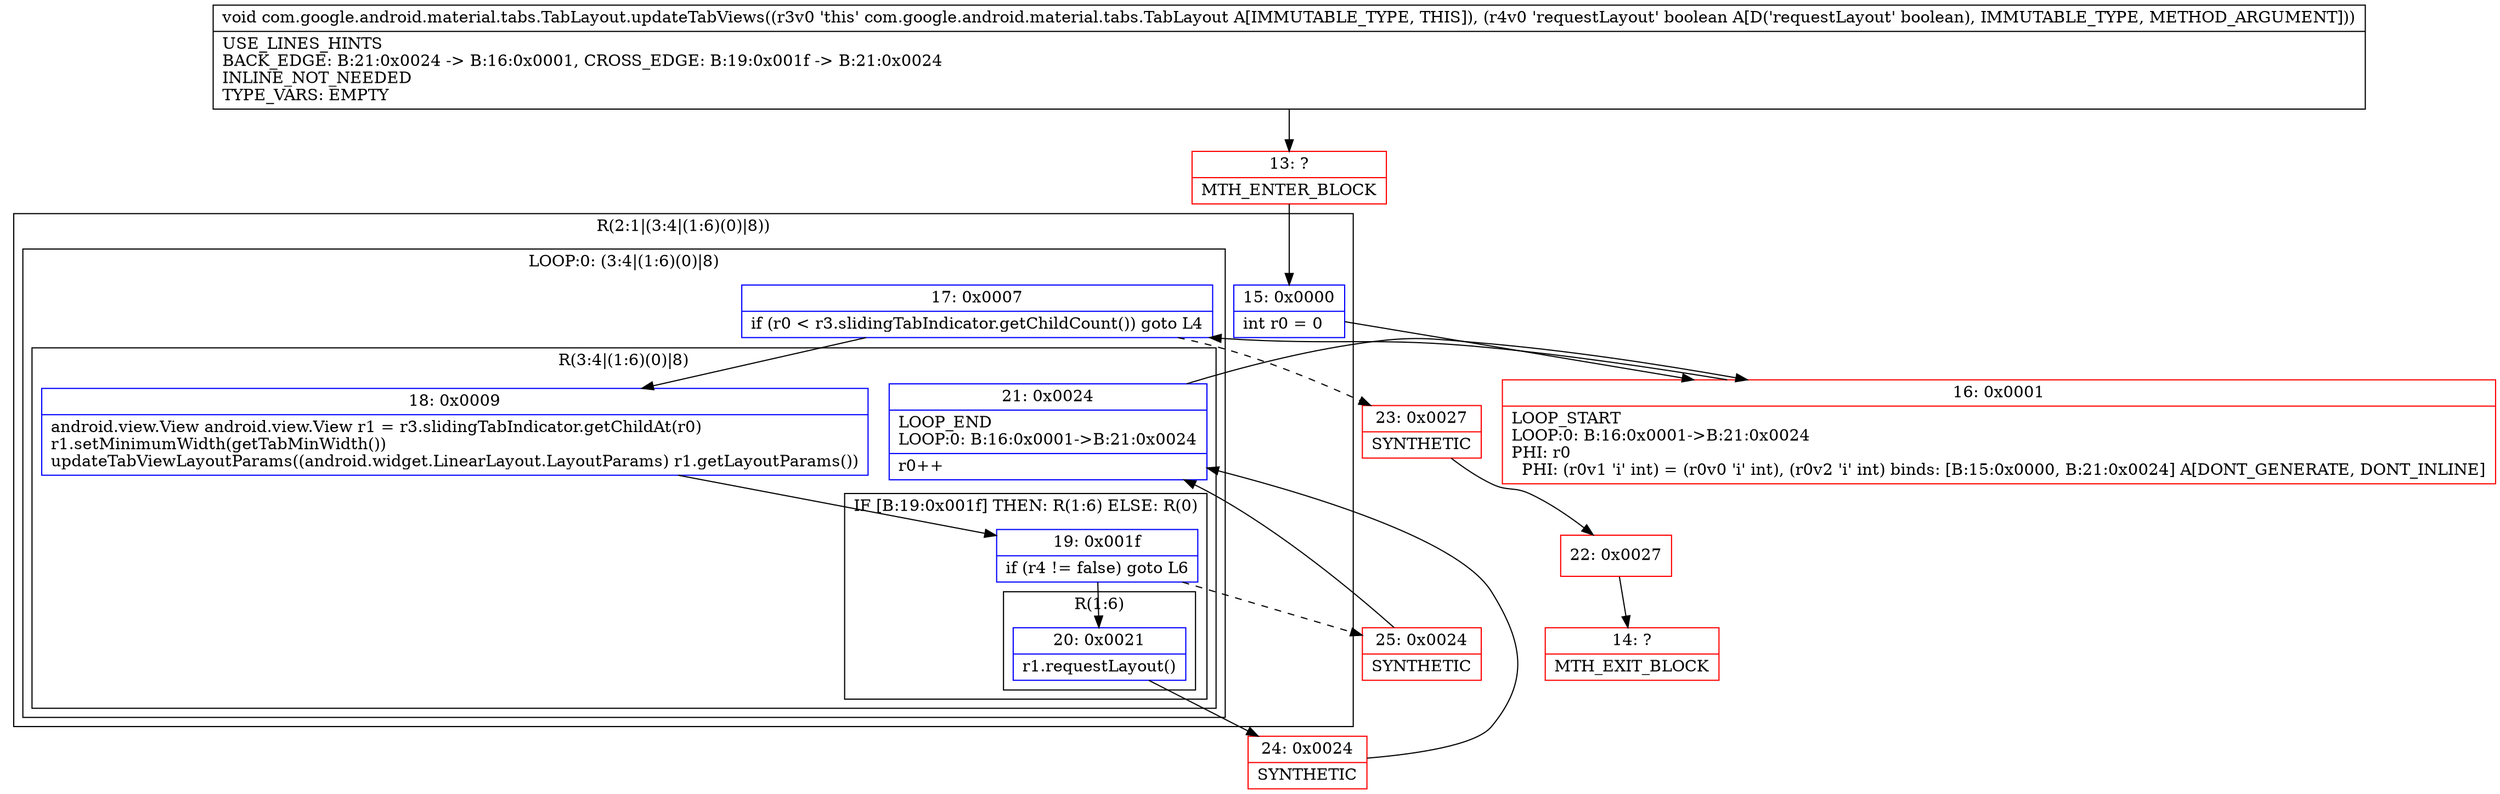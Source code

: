 digraph "CFG forcom.google.android.material.tabs.TabLayout.updateTabViews(Z)V" {
subgraph cluster_Region_2036151534 {
label = "R(2:1|(3:4|(1:6)(0)|8))";
node [shape=record,color=blue];
Node_15 [shape=record,label="{15\:\ 0x0000|int r0 = 0\l}"];
subgraph cluster_LoopRegion_1806256187 {
label = "LOOP:0: (3:4|(1:6)(0)|8)";
node [shape=record,color=blue];
Node_17 [shape=record,label="{17\:\ 0x0007|if (r0 \< r3.slidingTabIndicator.getChildCount()) goto L4\l}"];
subgraph cluster_Region_482629711 {
label = "R(3:4|(1:6)(0)|8)";
node [shape=record,color=blue];
Node_18 [shape=record,label="{18\:\ 0x0009|android.view.View android.view.View r1 = r3.slidingTabIndicator.getChildAt(r0)\lr1.setMinimumWidth(getTabMinWidth())\lupdateTabViewLayoutParams((android.widget.LinearLayout.LayoutParams) r1.getLayoutParams())\l}"];
subgraph cluster_IfRegion_1532189429 {
label = "IF [B:19:0x001f] THEN: R(1:6) ELSE: R(0)";
node [shape=record,color=blue];
Node_19 [shape=record,label="{19\:\ 0x001f|if (r4 != false) goto L6\l}"];
subgraph cluster_Region_1298868671 {
label = "R(1:6)";
node [shape=record,color=blue];
Node_20 [shape=record,label="{20\:\ 0x0021|r1.requestLayout()\l}"];
}
subgraph cluster_Region_1661127446 {
label = "R(0)";
node [shape=record,color=blue];
}
}
Node_21 [shape=record,label="{21\:\ 0x0024|LOOP_END\lLOOP:0: B:16:0x0001\-\>B:21:0x0024\l|r0++\l}"];
}
}
}
Node_13 [shape=record,color=red,label="{13\:\ ?|MTH_ENTER_BLOCK\l}"];
Node_16 [shape=record,color=red,label="{16\:\ 0x0001|LOOP_START\lLOOP:0: B:16:0x0001\-\>B:21:0x0024\lPHI: r0 \l  PHI: (r0v1 'i' int) = (r0v0 'i' int), (r0v2 'i' int) binds: [B:15:0x0000, B:21:0x0024] A[DONT_GENERATE, DONT_INLINE]\l}"];
Node_24 [shape=record,color=red,label="{24\:\ 0x0024|SYNTHETIC\l}"];
Node_25 [shape=record,color=red,label="{25\:\ 0x0024|SYNTHETIC\l}"];
Node_23 [shape=record,color=red,label="{23\:\ 0x0027|SYNTHETIC\l}"];
Node_22 [shape=record,color=red,label="{22\:\ 0x0027}"];
Node_14 [shape=record,color=red,label="{14\:\ ?|MTH_EXIT_BLOCK\l}"];
MethodNode[shape=record,label="{void com.google.android.material.tabs.TabLayout.updateTabViews((r3v0 'this' com.google.android.material.tabs.TabLayout A[IMMUTABLE_TYPE, THIS]), (r4v0 'requestLayout' boolean A[D('requestLayout' boolean), IMMUTABLE_TYPE, METHOD_ARGUMENT]))  | USE_LINES_HINTS\lBACK_EDGE: B:21:0x0024 \-\> B:16:0x0001, CROSS_EDGE: B:19:0x001f \-\> B:21:0x0024\lINLINE_NOT_NEEDED\lTYPE_VARS: EMPTY\l}"];
MethodNode -> Node_13;Node_15 -> Node_16;
Node_17 -> Node_18;
Node_17 -> Node_23[style=dashed];
Node_18 -> Node_19;
Node_19 -> Node_20;
Node_19 -> Node_25[style=dashed];
Node_20 -> Node_24;
Node_21 -> Node_16;
Node_13 -> Node_15;
Node_16 -> Node_17;
Node_24 -> Node_21;
Node_25 -> Node_21;
Node_23 -> Node_22;
Node_22 -> Node_14;
}

